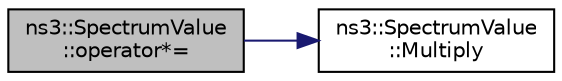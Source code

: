 digraph "ns3::SpectrumValue::operator*="
{
 // LATEX_PDF_SIZE
  edge [fontname="Helvetica",fontsize="10",labelfontname="Helvetica",labelfontsize="10"];
  node [fontname="Helvetica",fontsize="10",shape=record];
  rankdir="LR";
  Node1 [label="ns3::SpectrumValue\l::operator*=",height=0.2,width=0.4,color="black", fillcolor="grey75", style="filled", fontcolor="black",tooltip="Multiply every component of *this by the value of the Right Hand Side of the operator."];
  Node1 -> Node2 [color="midnightblue",fontsize="10",style="solid",fontname="Helvetica"];
  Node2 [label="ns3::SpectrumValue\l::Multiply",height=0.2,width=0.4,color="black", fillcolor="white", style="filled",URL="$classns3_1_1_spectrum_value.html#aeaebf121cc313007e18de77ec87cb1a1",tooltip="Multiplies for a SpectrumValue (element to element multiplication)"];
}
